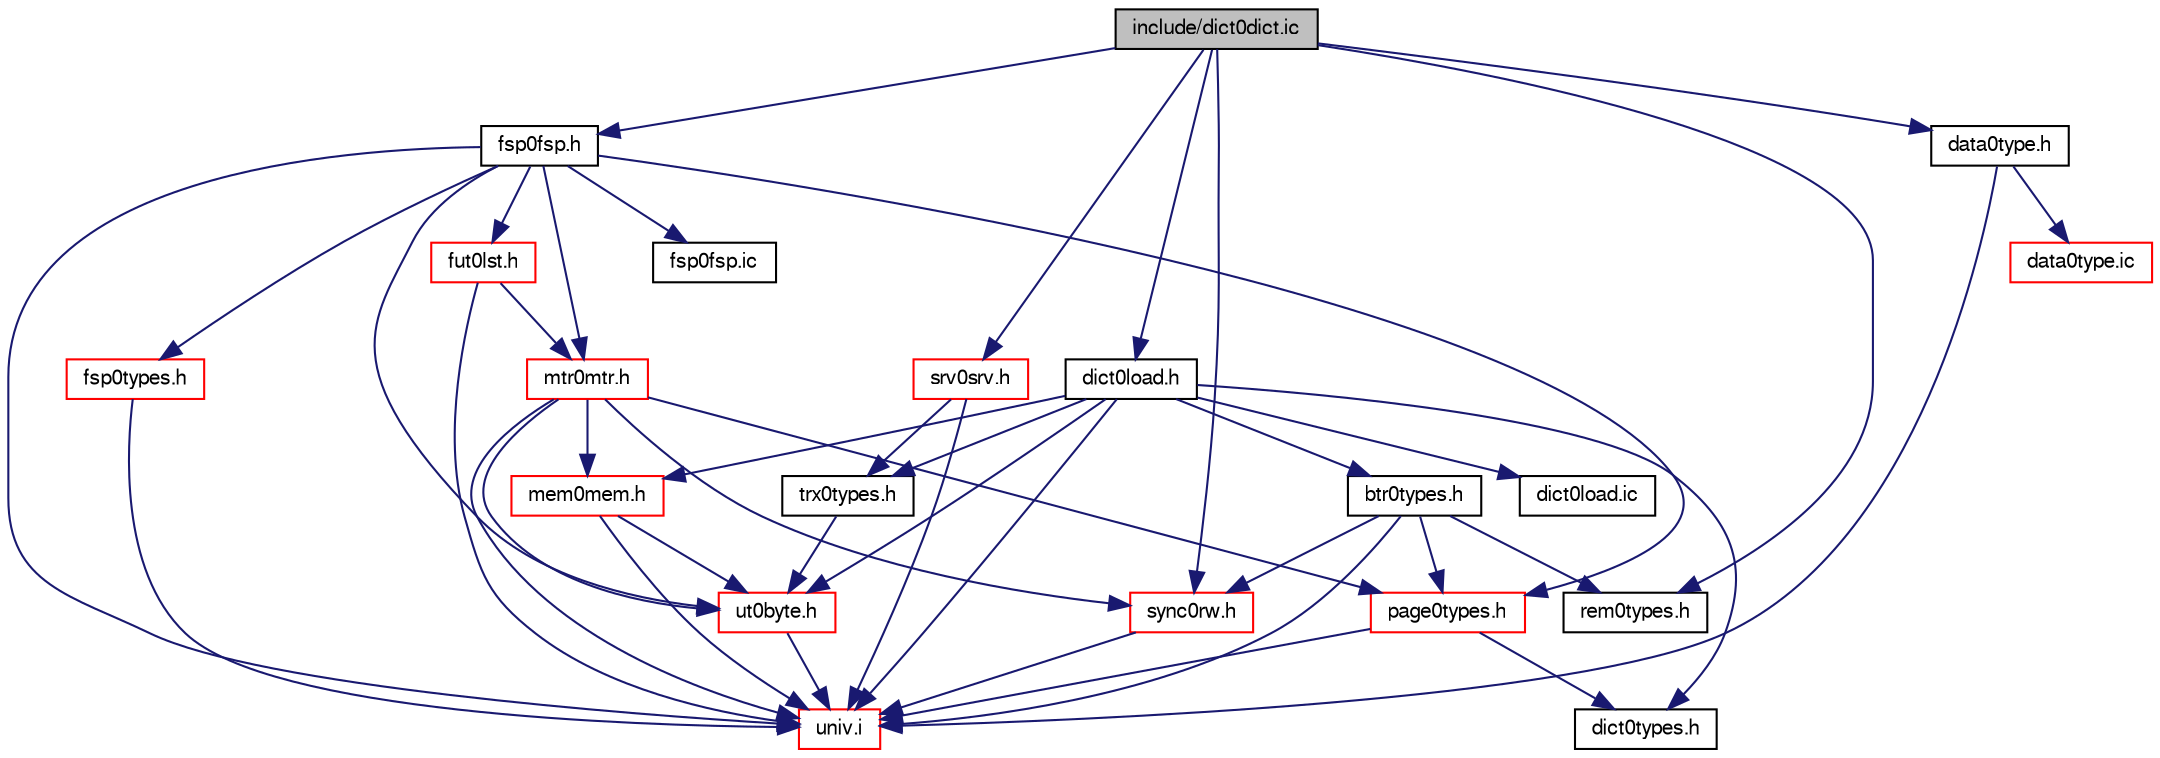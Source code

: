 digraph "include/dict0dict.ic"
{
  bgcolor="transparent";
  edge [fontname="FreeSans",fontsize="10",labelfontname="FreeSans",labelfontsize="10"];
  node [fontname="FreeSans",fontsize="10",shape=record];
  Node1 [label="include/dict0dict.ic",height=0.2,width=0.4,color="black", fillcolor="grey75", style="filled" fontcolor="black"];
  Node1 -> Node2 [color="midnightblue",fontsize="10",style="solid",fontname="FreeSans"];
  Node2 [label="data0type.h",height=0.2,width=0.4,color="black",URL="$data0type_8h.html"];
  Node2 -> Node3 [color="midnightblue",fontsize="10",style="solid",fontname="FreeSans"];
  Node3 [label="univ.i",height=0.2,width=0.4,color="red",URL="$univ_8i.html"];
  Node2 -> Node4 [color="midnightblue",fontsize="10",style="solid",fontname="FreeSans"];
  Node4 [label="data0type.ic",height=0.2,width=0.4,color="red",URL="$data0type_8ic.html"];
  Node1 -> Node5 [color="midnightblue",fontsize="10",style="solid",fontname="FreeSans"];
  Node5 [label="dict0load.h",height=0.2,width=0.4,color="black",URL="$dict0load_8h.html"];
  Node5 -> Node3 [color="midnightblue",fontsize="10",style="solid",fontname="FreeSans"];
  Node5 -> Node6 [color="midnightblue",fontsize="10",style="solid",fontname="FreeSans"];
  Node6 [label="dict0types.h",height=0.2,width=0.4,color="black",URL="$dict0types_8h.html"];
  Node5 -> Node7 [color="midnightblue",fontsize="10",style="solid",fontname="FreeSans"];
  Node7 [label="trx0types.h",height=0.2,width=0.4,color="black",URL="$trx0types_8h.html"];
  Node7 -> Node8 [color="midnightblue",fontsize="10",style="solid",fontname="FreeSans"];
  Node8 [label="ut0byte.h",height=0.2,width=0.4,color="red",URL="$ut0byte_8h.html"];
  Node8 -> Node3 [color="midnightblue",fontsize="10",style="solid",fontname="FreeSans"];
  Node5 -> Node8 [color="midnightblue",fontsize="10",style="solid",fontname="FreeSans"];
  Node5 -> Node9 [color="midnightblue",fontsize="10",style="solid",fontname="FreeSans"];
  Node9 [label="mem0mem.h",height=0.2,width=0.4,color="red",URL="$mem0mem_8h.html"];
  Node9 -> Node3 [color="midnightblue",fontsize="10",style="solid",fontname="FreeSans"];
  Node9 -> Node8 [color="midnightblue",fontsize="10",style="solid",fontname="FreeSans"];
  Node5 -> Node10 [color="midnightblue",fontsize="10",style="solid",fontname="FreeSans"];
  Node10 [label="btr0types.h",height=0.2,width=0.4,color="black",URL="$btr0types_8h.html"];
  Node10 -> Node3 [color="midnightblue",fontsize="10",style="solid",fontname="FreeSans"];
  Node10 -> Node11 [color="midnightblue",fontsize="10",style="solid",fontname="FreeSans"];
  Node11 [label="rem0types.h",height=0.2,width=0.4,color="black",URL="$rem0types_8h.html"];
  Node10 -> Node12 [color="midnightblue",fontsize="10",style="solid",fontname="FreeSans"];
  Node12 [label="page0types.h",height=0.2,width=0.4,color="red",URL="$page0types_8h.html"];
  Node12 -> Node3 [color="midnightblue",fontsize="10",style="solid",fontname="FreeSans"];
  Node12 -> Node6 [color="midnightblue",fontsize="10",style="solid",fontname="FreeSans"];
  Node10 -> Node13 [color="midnightblue",fontsize="10",style="solid",fontname="FreeSans"];
  Node13 [label="sync0rw.h",height=0.2,width=0.4,color="red",URL="$sync0rw_8h.html"];
  Node13 -> Node3 [color="midnightblue",fontsize="10",style="solid",fontname="FreeSans"];
  Node5 -> Node14 [color="midnightblue",fontsize="10",style="solid",fontname="FreeSans"];
  Node14 [label="dict0load.ic",height=0.2,width=0.4,color="black",URL="$dict0load_8ic.html"];
  Node1 -> Node11 [color="midnightblue",fontsize="10",style="solid",fontname="FreeSans"];
  Node1 -> Node15 [color="midnightblue",fontsize="10",style="solid",fontname="FreeSans"];
  Node15 [label="fsp0fsp.h",height=0.2,width=0.4,color="black",URL="$fsp0fsp_8h.html"];
  Node15 -> Node3 [color="midnightblue",fontsize="10",style="solid",fontname="FreeSans"];
  Node15 -> Node16 [color="midnightblue",fontsize="10",style="solid",fontname="FreeSans"];
  Node16 [label="mtr0mtr.h",height=0.2,width=0.4,color="red",URL="$mtr0mtr_8h.html"];
  Node16 -> Node3 [color="midnightblue",fontsize="10",style="solid",fontname="FreeSans"];
  Node16 -> Node9 [color="midnightblue",fontsize="10",style="solid",fontname="FreeSans"];
  Node16 -> Node13 [color="midnightblue",fontsize="10",style="solid",fontname="FreeSans"];
  Node16 -> Node8 [color="midnightblue",fontsize="10",style="solid",fontname="FreeSans"];
  Node16 -> Node12 [color="midnightblue",fontsize="10",style="solid",fontname="FreeSans"];
  Node15 -> Node17 [color="midnightblue",fontsize="10",style="solid",fontname="FreeSans"];
  Node17 [label="fut0lst.h",height=0.2,width=0.4,color="red",URL="$fut0lst_8h.html"];
  Node17 -> Node3 [color="midnightblue",fontsize="10",style="solid",fontname="FreeSans"];
  Node17 -> Node16 [color="midnightblue",fontsize="10",style="solid",fontname="FreeSans"];
  Node15 -> Node8 [color="midnightblue",fontsize="10",style="solid",fontname="FreeSans"];
  Node15 -> Node12 [color="midnightblue",fontsize="10",style="solid",fontname="FreeSans"];
  Node15 -> Node18 [color="midnightblue",fontsize="10",style="solid",fontname="FreeSans"];
  Node18 [label="fsp0types.h",height=0.2,width=0.4,color="red",URL="$fsp0types_8h_source.html"];
  Node18 -> Node3 [color="midnightblue",fontsize="10",style="solid",fontname="FreeSans"];
  Node15 -> Node19 [color="midnightblue",fontsize="10",style="solid",fontname="FreeSans"];
  Node19 [label="fsp0fsp.ic",height=0.2,width=0.4,color="black",URL="$fsp0fsp_8ic.html"];
  Node1 -> Node20 [color="midnightblue",fontsize="10",style="solid",fontname="FreeSans"];
  Node20 [label="srv0srv.h",height=0.2,width=0.4,color="red",URL="$srv0srv_8h.html"];
  Node20 -> Node3 [color="midnightblue",fontsize="10",style="solid",fontname="FreeSans"];
  Node20 -> Node7 [color="midnightblue",fontsize="10",style="solid",fontname="FreeSans"];
  Node1 -> Node13 [color="midnightblue",fontsize="10",style="solid",fontname="FreeSans"];
}
